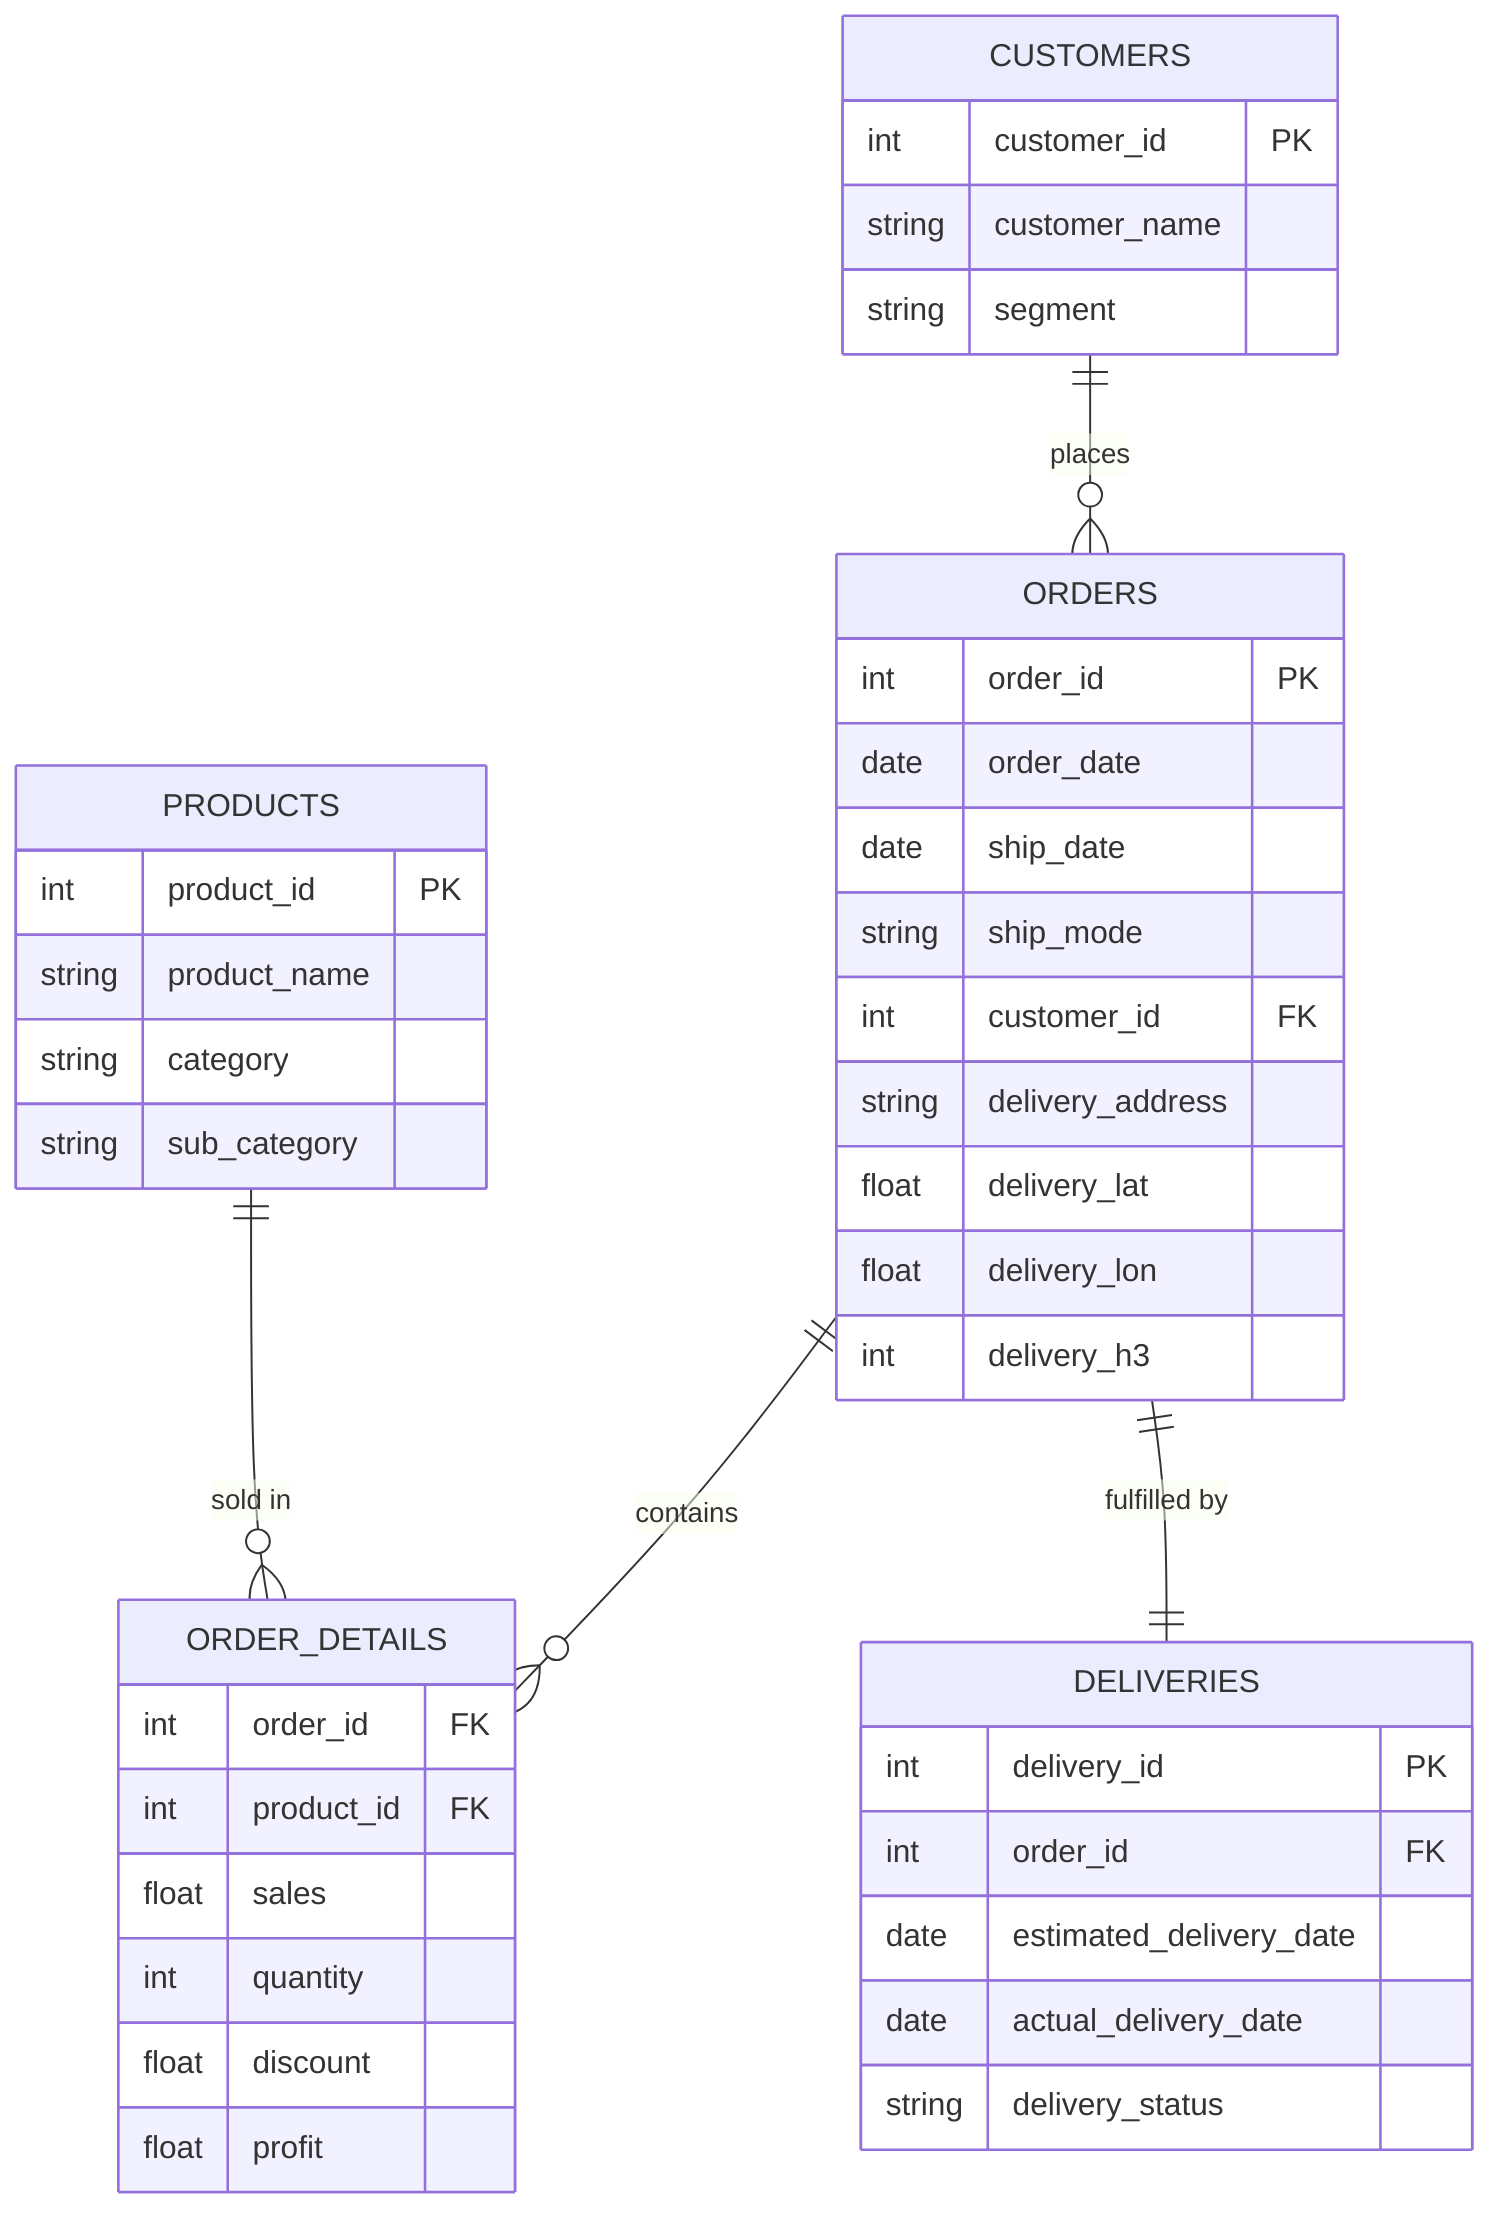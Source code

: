 erDiagram
    ORDERS ||--o{ ORDER_DETAILS : contains
    ORDERS ||--|| DELIVERIES : "fulfilled by"
    ORDERS {
        int order_id PK
        date order_date
        date ship_date
        string ship_mode
        int customer_id FK
        string delivery_address
        float delivery_lat
        float delivery_lon
        int delivery_h3
    }
    CUSTOMERS ||--o{ ORDERS : places
    CUSTOMERS {
        int customer_id PK
        string customer_name
        string segment
    }
    PRODUCTS ||--o{ ORDER_DETAILS : "sold in"
    PRODUCTS {
        int product_id PK
        string product_name
        string category
        string sub_category
    }
    ORDER_DETAILS {
        int order_id FK
        int product_id FK
        float sales
        int quantity
        float discount
        float profit
    }
    DELIVERIES {
        int delivery_id PK
        int order_id FK
        date estimated_delivery_date
        date actual_delivery_date
        string delivery_status
    }